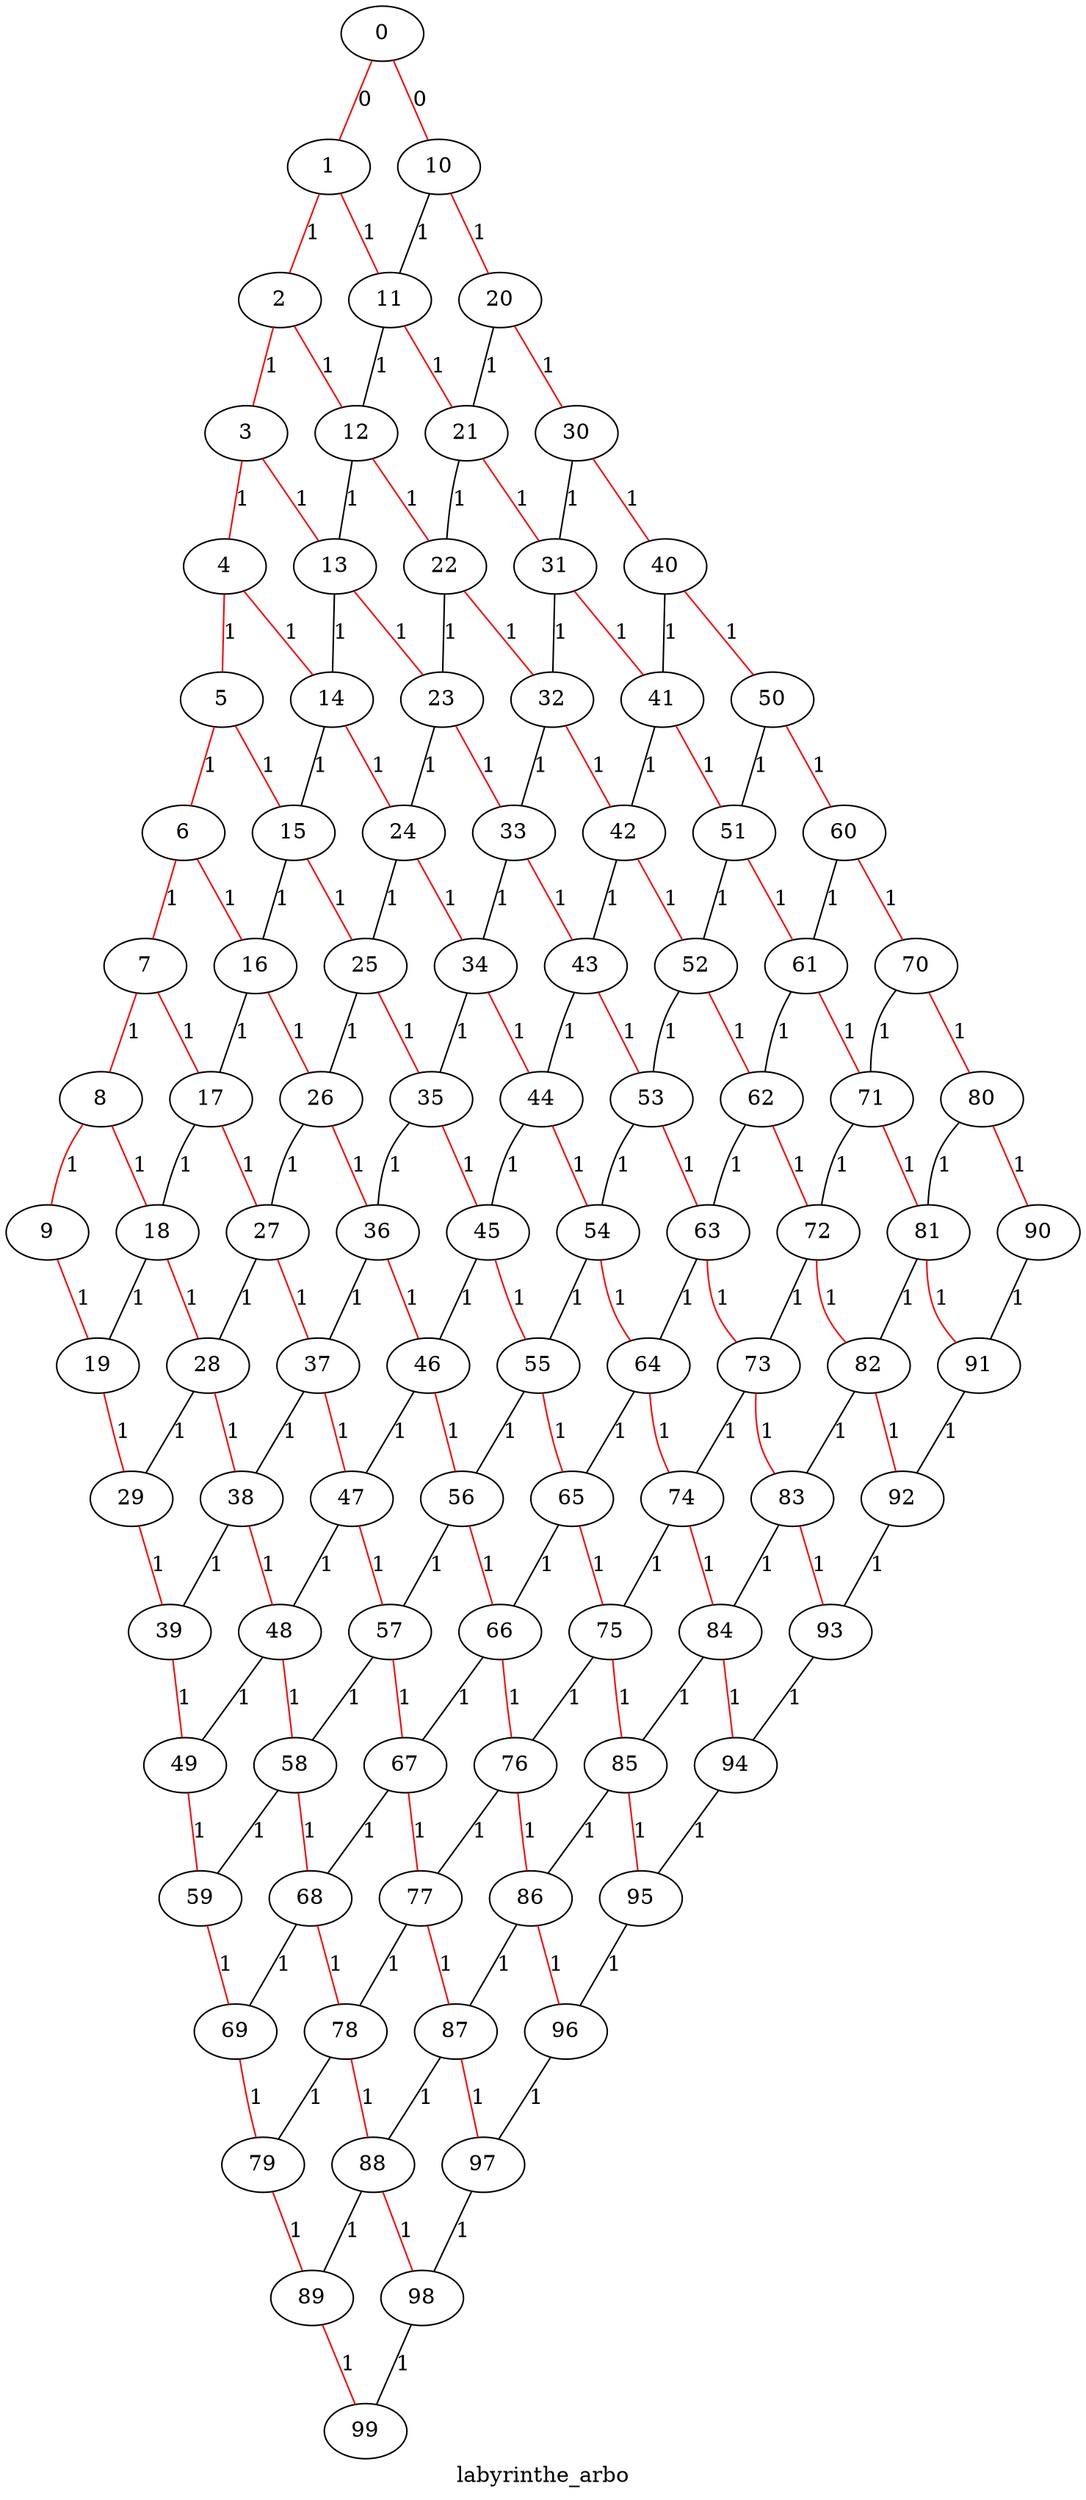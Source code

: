 graph labyrinthe_arbo {
	graph [bb="0,0,702,1625",
		label=labyrinthe_arbo,
		lheight=0.21,
		lp="351,11.5",
		lwidth=1.19
	];
	node [label="\N"];
	0	 [height=0.5,
		pos="253,1607",
		width=0.75];
	1	 [height=0.5,
		pos="217,1520",
		width=0.75];
	0 -- 1	 [color=red,
		label=0,
		lp="240.5,1563.5",
		pos="245.71,1589.4 239.47,1574.3 230.52,1552.7 224.27,1537.6"];
	10	 [height=0.5,
		pos="289,1520",
		width=0.75];
	0 -- 10	 [color=red,
		label=0,
		lp="276.5,1563.5",
		pos="260.29,1589.4 266.53,1574.3 275.48,1552.7 281.73,1537.6"];
	2	 [height=0.5,
		pos="195,1433",
		width=0.75];
	1 -- 2	 [color=red,
		label=1,
		lp="210.5,1476.5",
		pos="212.44,1502 208.67,1487 203.33,1465.9 199.55,1451"];
	11	 [height=0.5,
		pos="267,1433",
		width=0.75];
	1 -- 11	 [color=red,
		label=1,
		lp="247.5,1476.5",
		pos="226.88,1502.8 235.7,1487.5 248.55,1465.1 257.31,1449.9"];
	3	 [height=0.5,
		pos="171,1346",
		width=0.75];
	2 -- 3	 [color=red,
		label=1,
		lp="187.5,1389.5",
		pos="190.03,1415 185.88,1399.9 180.01,1378.6 175.88,1363.7"];
	12	 [height=0.5,
		pos="243,1346",
		width=0.75];
	2 -- 12	 [color=red,
		label=1,
		lp="224.5,1389.5",
		pos="204.48,1415.8 212.9,1400.6 225.13,1378.4 233.54,1363.2"];
	4	 [height=0.5,
		pos="148,1259",
		width=0.75];
	3 -- 4	 [color=red,
		label=1,
		lp="161.5,1302.5",
		pos="164.11,1328.6 161.96,1322.7 159.7,1316.1 158,1310 155.01,1299.2 152.58,1286.9 150.85,1277.1"];
	13	 [height=0.5,
		pos="220,1259",
		width=0.75];
	3 -- 13	 [color=red,
		label=1,
		lp="201.5,1302.5",
		pos="180.68,1328.8 189.33,1313.5 201.92,1291.1 210.51,1275.9"];
	5	 [height=0.5,
		pos="117,1172",
		width=0.75];
	4 -- 5	 [color=red,
		label=1,
		lp="137.5,1215.5",
		pos="141.73,1241.4 136.35,1226.3 128.64,1204.7 123.26,1189.6"];
	14	 [height=0.5,
		pos="189,1172",
		width=0.75];
	4 -- 14	 [color=red,
		label=1,
		lp="173.5,1215.5",
		pos="156.1,1241.8 163.24,1226.7 173.6,1204.7 180.78,1189.5"];
	6	 [height=0.5,
		pos="97,1085",
		width=0.75];
	5 -- 6	 [color=red,
		label=1,
		lp="111.5,1128.5",
		pos="112.86,1154 109.42,1139 104.57,1117.9 101.14,1103"];
	15	 [height=0.5,
		pos="169,1085",
		width=0.75];
	5 -- 15	 [color=red,
		label=1,
		lp="149.5,1128.5",
		pos="127.03,1155.2 136.23,1139.8 149.81,1117.1 159,1101.7"];
	7	 [height=0.5,
		pos="67,998",
		width=0.75];
	6 -- 7	 [color=red,
		label=1,
		lp="86.5,1041.5",
		pos="90.929,1067.4 85.724,1052.3 78.264,1030.7 73.062,1015.6"];
	16	 [height=0.5,
		pos="139,998",
		width=0.75];
	6 -- 16	 [color=red,
		label=1,
		lp="123.5,1041.5",
		pos="105.3,1067.8 112.66,1052.6 123.36,1030.4 130.72,1015.2"];
	8	 [height=0.5,
		pos="58,911",
		width=0.75];
	7 -- 8	 [color=red,
		label=1,
		lp="67.5,954.5",
		pos="65.135,979.97 63.591,965.04 61.406,943.93 59.862,929"];
	17	 [height=0.5,
		pos="130,911",
		width=0.75];
	7 -- 17	 [color=red,
		label=1,
		lp="105.5,954.5",
		pos="78.85,981.64 90.113,966.08 106.96,942.82 118.2,927.29"];
	9	 [height=0.5,
		pos="27,824",
		width=0.75];
	8 -- 9	 [color=red,
		label=1,
		lp="48.5,867.5",
		pos="51.727,893.39 46.348,878.3 38.64,856.67 33.264,841.58"];
	18	 [height=0.5,
		pos="99,824",
		width=0.75];
	8 -- 18	 [color=red,
		label=1,
		lp="83.5,867.5",
		pos="66.1,893.81 73.241,878.66 83.598,856.68 90.776,841.45"];
	19	 [height=0.5,
		pos="59,737",
		width=0.75];
	9 -- 19	 [color=red,
		label=1,
		lp="48.5,780.5",
		pos="33.476,806.39 39.028,791.3 46.985,769.67 52.534,754.58"];
	10 -- 11	 [label=1,
		lp="282.5,1476.5",
		pos="284.44,1502 280.67,1487 275.33,1465.9 271.55,1451"];
	20	 [height=0.5,
		pos="339,1433",
		width=0.75];
	10 -- 20	 [color=red,
		label=1,
		lp="319.5,1476.5",
		pos="298.88,1502.8 307.7,1487.5 320.55,1465.1 329.31,1449.9"];
	11 -- 12	 [label=1,
		lp="259.5,1389.5",
		pos="262.03,1415 257.88,1399.9 252.01,1378.6 247.88,1363.7"];
	21	 [height=0.5,
		pos="315,1346",
		width=0.75];
	11 -- 21	 [color=red,
		label=1,
		lp="296.5,1389.5",
		pos="276.48,1415.8 284.9,1400.6 297.13,1378.4 305.54,1363.2"];
	12 -- 13	 [label=1,
		lp="235.5,1302.5",
		pos="238.23,1328 234.29,1313 228.71,1291.9 224.76,1277"];
	22	 [height=0.5,
		pos="292,1259",
		width=0.75];
	12 -- 22	 [color=red,
		label=1,
		lp="273.5,1302.5",
		pos="252.68,1328.8 261.33,1313.5 273.92,1291.1 282.51,1275.9"];
	13 -- 14	 [label=1,
		lp="209.5,1215.5",
		pos="213.73,1241.4 208.35,1226.3 200.64,1204.7 195.26,1189.6"];
	23	 [height=0.5,
		pos="261,1172",
		width=0.75];
	13 -- 23	 [color=red,
		label=1,
		lp="245.5,1215.5",
		pos="228.1,1241.8 235.24,1226.7 245.6,1204.7 252.78,1189.5"];
	14 -- 15	 [label=1,
		lp="183.5,1128.5",
		pos="184.86,1154 181.42,1139 176.57,1117.9 173.14,1103"];
	24	 [height=0.5,
		pos="241,1085",
		width=0.75];
	14 -- 24	 [color=red,
		label=1,
		lp="221.5,1128.5",
		pos="199.03,1155.2 208.23,1139.8 221.81,1117.1 231,1101.7"];
	15 -- 16	 [label=1,
		lp="158.5,1041.5",
		pos="162.93,1067.4 157.72,1052.3 150.26,1030.7 145.06,1015.6"];
	25	 [height=0.5,
		pos="211,998",
		width=0.75];
	15 -- 25	 [color=red,
		label=1,
		lp="195.5,1041.5",
		pos="177.3,1067.8 184.66,1052.6 195.36,1030.4 202.72,1015.2"];
	16 -- 17	 [label=1,
		lp="138.5,954.5",
		pos="137.14,979.97 135.59,965.04 133.41,943.93 131.86,929"];
	26	 [height=0.5,
		pos="202,911",
		width=0.75];
	16 -- 26	 [color=red,
		label=1,
		lp="177.5,954.5",
		pos="150.85,981.64 162.11,966.08 178.96,942.82 190.2,927.29"];
	17 -- 18	 [label=1,
		lp="119.5,867.5",
		pos="123.73,893.39 118.35,878.3 110.64,856.67 105.26,841.58"];
	27	 [height=0.5,
		pos="171,824",
		width=0.75];
	17 -- 27	 [color=red,
		label=1,
		lp="155.5,867.5",
		pos="138.1,893.81 145.24,878.66 155.6,856.68 162.78,841.45"];
	18 -- 19	 [label=1,
		lp="84.5,780.5",
		pos="90.905,806.39 83.92,791.2 73.888,769.38 66.946,754.28"];
	28	 [height=0.5,
		pos="131,737",
		width=0.75];
	18 -- 28	 [color=red,
		label=1,
		lp="120.5,780.5",
		pos="105.19,806.01 108.6,796.22 112.95,783.92 117,773 119.24,766.96 121.77,760.39 124.05,754.54"];
	29	 [height=0.5,
		pos="88,650",
		width=0.75];
	19 -- 29	 [color=red,
		label=1,
		lp="78.5,693.5",
		pos="64.869,719.39 69.9,704.3 77.111,682.67 82.14,667.58"];
	20 -- 21	 [label=1,
		lp="331.5,1389.5",
		pos="334.03,1415 329.88,1399.9 324.01,1378.6 319.88,1363.7"];
	30	 [height=0.5,
		pos="387,1346",
		width=0.75];
	20 -- 30	 [color=red,
		label=1,
		lp="368.5,1389.5",
		pos="348.48,1415.8 356.9,1400.6 369.13,1378.4 377.54,1363.2"];
	21 -- 22	 [label=1,
		lp="305.5,1302.5",
		pos="308.11,1328.6 305.96,1322.7 303.7,1316.1 302,1310 299.01,1299.2 296.58,1286.9 294.85,1277.1"];
	31	 [height=0.5,
		pos="364,1259",
		width=0.75];
	21 -- 31	 [color=red,
		label=1,
		lp="345.5,1302.5",
		pos="324.68,1328.8 333.33,1313.5 345.92,1291.1 354.51,1275.9"];
	22 -- 23	 [label=1,
		lp="281.5,1215.5",
		pos="285.73,1241.4 280.35,1226.3 272.64,1204.7 267.26,1189.6"];
	32	 [height=0.5,
		pos="333,1172",
		width=0.75];
	22 -- 32	 [color=red,
		label=1,
		lp="317.5,1215.5",
		pos="300.1,1241.8 307.24,1226.7 317.6,1204.7 324.78,1189.5"];
	23 -- 24	 [label=1,
		lp="255.5,1128.5",
		pos="256.86,1154 253.42,1139 248.57,1117.9 245.14,1103"];
	33	 [height=0.5,
		pos="313,1085",
		width=0.75];
	23 -- 33	 [color=red,
		label=1,
		lp="293.5,1128.5",
		pos="271.03,1155.2 280.23,1139.8 293.81,1117.1 303,1101.7"];
	24 -- 25	 [label=1,
		lp="230.5,1041.5",
		pos="234.93,1067.4 229.72,1052.3 222.26,1030.7 217.06,1015.6"];
	34	 [height=0.5,
		pos="283,998",
		width=0.75];
	24 -- 34	 [color=red,
		label=1,
		lp="267.5,1041.5",
		pos="249.3,1067.8 256.66,1052.6 267.36,1030.4 274.72,1015.2"];
	25 -- 26	 [label=1,
		lp="210.5,954.5",
		pos="209.14,979.97 207.59,965.04 205.41,943.93 203.86,929"];
	35	 [height=0.5,
		pos="274,911",
		width=0.75];
	25 -- 35	 [color=red,
		label=1,
		lp="249.5,954.5",
		pos="222.85,981.64 234.11,966.08 250.96,942.82 262.2,927.29"];
	26 -- 27	 [label=1,
		lp="191.5,867.5",
		pos="195.73,893.39 190.35,878.3 182.64,856.67 177.26,841.58"];
	36	 [height=0.5,
		pos="243,824",
		width=0.75];
	26 -- 36	 [color=red,
		label=1,
		lp="227.5,867.5",
		pos="210.1,893.81 217.24,878.66 227.6,856.68 234.78,841.45"];
	27 -- 28	 [label=1,
		lp="156.5,780.5",
		pos="162.91,806.39 155.92,791.2 145.89,769.38 138.95,754.28"];
	37	 [height=0.5,
		pos="203,737",
		width=0.75];
	27 -- 37	 [color=red,
		label=1,
		lp="191.5,780.5",
		pos="177.48,806.39 183.03,791.3 190.98,769.67 196.53,754.58"];
	28 -- 29	 [label=1,
		lp="115.5,693.5",
		pos="122.5,719.81 114.97,704.56 104.01,682.39 96.478,667.15"];
	38	 [height=0.5,
		pos="160,650",
		width=0.75];
	28 -- 38	 [color=red,
		label=1,
		lp="150.5,693.5",
		pos="136.87,719.39 141.9,704.3 149.11,682.67 154.14,667.58"];
	39	 [height=0.5,
		pos="119,563",
		width=0.75];
	29 -- 39	 [color=red,
		label=1,
		lp="108.5,606.5",
		pos="94.273,632.39 99.652,617.3 107.36,595.67 112.74,580.58"];
	30 -- 31	 [label=1,
		lp="374.5,1302.5",
		pos="378.17,1328.8 375.5,1323 372.8,1316.3 371,1310 367.97,1299.3 366.23,1287 365.24,1277.2"];
	40	 [height=0.5,
		pos="436,1259",
		width=0.75];
	30 -- 40	 [color=red,
		label=1,
		lp="417.5,1302.5",
		pos="396.68,1328.8 405.33,1313.5 417.92,1291.1 426.51,1275.9"];
	31 -- 32	 [label=1,
		lp="353.5,1215.5",
		pos="357.73,1241.4 352.35,1226.3 344.64,1204.7 339.26,1189.6"];
	41	 [height=0.5,
		pos="405,1172",
		width=0.75];
	31 -- 41	 [color=red,
		label=1,
		lp="389.5,1215.5",
		pos="372.1,1241.8 379.24,1226.7 389.6,1204.7 396.78,1189.5"];
	32 -- 33	 [label=1,
		lp="327.5,1128.5",
		pos="328.86,1154 325.42,1139 320.57,1117.9 317.14,1103"];
	42	 [height=0.5,
		pos="385,1085",
		width=0.75];
	32 -- 42	 [color=red,
		label=1,
		lp="365.5,1128.5",
		pos="343.03,1155.2 352.23,1139.8 365.81,1117.1 375,1101.7"];
	33 -- 34	 [label=1,
		lp="302.5,1041.5",
		pos="306.93,1067.4 301.72,1052.3 294.26,1030.7 289.06,1015.6"];
	43	 [height=0.5,
		pos="355,998",
		width=0.75];
	33 -- 43	 [color=red,
		label=1,
		lp="339.5,1041.5",
		pos="321.3,1067.8 328.66,1052.6 339.36,1030.4 346.72,1015.2"];
	34 -- 35	 [label=1,
		lp="282.5,954.5",
		pos="281.14,979.97 279.59,965.04 277.41,943.93 275.86,929"];
	44	 [height=0.5,
		pos="346,911",
		width=0.75];
	34 -- 44	 [color=red,
		label=1,
		lp="321.5,954.5",
		pos="294.85,981.64 306.11,966.08 322.96,942.82 334.2,927.29"];
	35 -- 36	 [label=1,
		lp="263.5,867.5",
		pos="267.73,893.39 262.35,878.3 254.64,856.67 249.26,841.58"];
	45	 [height=0.5,
		pos="315,824",
		width=0.75];
	35 -- 45	 [color=red,
		label=1,
		lp="299.5,867.5",
		pos="282.1,893.81 289.24,878.66 299.6,856.68 306.78,841.45"];
	36 -- 37	 [label=1,
		lp="228.5,780.5",
		pos="234.91,806.39 227.92,791.2 217.89,769.38 210.95,754.28"];
	46	 [height=0.5,
		pos="275,737",
		width=0.75];
	36 -- 46	 [color=red,
		label=1,
		lp="263.5,780.5",
		pos="249.48,806.39 255.03,791.3 262.98,769.67 268.53,754.58"];
	37 -- 38	 [label=1,
		lp="187.5,693.5",
		pos="194.5,719.81 186.97,704.56 176.01,682.39 168.48,667.15"];
	47	 [height=0.5,
		pos="232,650",
		width=0.75];
	37 -- 47	 [color=red,
		label=1,
		lp="222.5,693.5",
		pos="208.87,719.39 213.9,704.3 221.11,682.67 226.14,667.58"];
	38 -- 39	 [label=1,
		lp="144.5,606.5",
		pos="151.9,632.81 144.76,617.66 134.4,595.68 127.22,580.45"];
	48	 [height=0.5,
		pos="191,563",
		width=0.75];
	38 -- 48	 [color=red,
		label=1,
		lp="180.5,606.5",
		pos="166.27,632.39 171.65,617.3 179.36,595.67 184.74,580.58"];
	49	 [height=0.5,
		pos="135,476",
		width=0.75];
	39 -- 49	 [color=red,
		label=1,
		lp="130.5,519.5",
		pos="122.32,544.97 125.06,530.04 128.94,508.93 131.69,494"];
	40 -- 41	 [label=1,
		lp="416.5,1215.5",
		pos="423.71,1242.9 419.71,1236.9 415.63,1229.9 413,1223 409.06,1212.6 407.06,1200.3 406.05,1190.4"];
	50	 [height=0.5,
		pos="477,1172",
		width=0.75];
	40 -- 50	 [color=red,
		label=1,
		lp="461.5,1215.5",
		pos="444.1,1241.8 451.24,1226.7 461.6,1204.7 468.78,1189.5"];
	41 -- 42	 [label=1,
		lp="398.5,1128.5",
		pos="399.74,1154.1 398.12,1148.4 396.4,1141.9 395,1136 392.42,1125.1 390,1112.8 388.18,1103"];
	51	 [height=0.5,
		pos="457,1085",
		width=0.75];
	41 -- 51	 [color=red,
		label=1,
		lp="437.5,1128.5",
		pos="415.03,1155.2 424.23,1139.8 437.81,1117.1 447,1101.7"];
	42 -- 43	 [label=1,
		lp="374.5,1041.5",
		pos="378.93,1067.4 373.72,1052.3 366.26,1030.7 361.06,1015.6"];
	52	 [height=0.5,
		pos="427,998",
		width=0.75];
	42 -- 52	 [color=red,
		label=1,
		lp="411.5,1041.5",
		pos="393.3,1067.8 400.66,1052.6 411.36,1030.4 418.72,1015.2"];
	43 -- 44	 [label=1,
		lp="354.5,954.5",
		pos="353.14,979.97 351.59,965.04 349.41,943.93 347.86,929"];
	53	 [height=0.5,
		pos="418,911",
		width=0.75];
	43 -- 53	 [color=red,
		label=1,
		lp="393.5,954.5",
		pos="366.85,981.64 378.11,966.08 394.96,942.82 406.2,927.29"];
	44 -- 45	 [label=1,
		lp="335.5,867.5",
		pos="339.73,893.39 334.35,878.3 326.64,856.67 321.26,841.58"];
	54	 [height=0.5,
		pos="387,824",
		width=0.75];
	44 -- 54	 [color=red,
		label=1,
		lp="371.5,867.5",
		pos="354.1,893.81 361.24,878.66 371.6,856.68 378.78,841.45"];
	45 -- 46	 [label=1,
		lp="300.5,780.5",
		pos="306.91,806.39 299.92,791.2 289.89,769.38 282.95,754.28"];
	55	 [height=0.5,
		pos="347,737",
		width=0.75];
	45 -- 55	 [color=red,
		label=1,
		lp="335.5,780.5",
		pos="321.48,806.39 327.03,791.3 334.98,769.67 340.53,754.58"];
	46 -- 47	 [label=1,
		lp="259.5,693.5",
		pos="266.5,719.81 258.97,704.56 248.01,682.39 240.48,667.15"];
	56	 [height=0.5,
		pos="304,650",
		width=0.75];
	46 -- 56	 [color=red,
		label=1,
		lp="294.5,693.5",
		pos="280.87,719.39 285.9,704.3 293.11,682.67 298.14,667.58"];
	47 -- 48	 [label=1,
		lp="216.5,606.5",
		pos="223.9,632.81 216.76,617.66 206.4,595.68 199.22,580.45"];
	57	 [height=0.5,
		pos="263,563",
		width=0.75];
	47 -- 57	 [color=red,
		label=1,
		lp="252.5,606.5",
		pos="238.27,632.39 243.65,617.3 251.36,595.67 256.74,580.58"];
	48 -- 49	 [label=1,
		lp="169.5,519.5",
		pos="180.2,546.23 170.29,530.82 155.67,508.11 145.76,492.72"];
	58	 [height=0.5,
		pos="207,476",
		width=0.75];
	48 -- 58	 [color=red,
		label=1,
		lp="202.5,519.5",
		pos="194.32,544.97 197.06,530.04 200.94,508.93 203.69,494"];
	59	 [height=0.5,
		pos="170,389",
		width=0.75];
	49 -- 59	 [color=red,
		label=1,
		lp="157.5,432.5",
		pos="142.08,458.39 148.16,443.3 156.86,421.67 162.93,406.58"];
	50 -- 51	 [label=1,
		lp="471.5,1128.5",
		pos="472.86,1154 469.42,1139 464.57,1117.9 461.14,1103"];
	60	 [height=0.5,
		pos="529,1085",
		width=0.75];
	50 -- 60	 [color=red,
		label=1,
		lp="509.5,1128.5",
		pos="487.03,1155.2 496.23,1139.8 509.81,1117.1 519,1101.7"];
	51 -- 52	 [label=1,
		lp="447.5,1041.5",
		pos="450.57,1067.5 448.44,1061.6 446.09,1055 444,1049 440.2,1038.1 436.1,1025.8 432.87,1016"];
	61	 [height=0.5,
		pos="499,998",
		width=0.75];
	51 -- 61	 [color=red,
		label=1,
		lp="483.5,1041.5",
		pos="465.3,1067.8 472.66,1052.6 483.36,1030.4 490.72,1015.2"];
	52 -- 53	 [label=1,
		lp="426.5,954.5",
		pos="425.14,979.97 423.59,965.04 421.41,943.93 419.86,929"];
	62	 [height=0.5,
		pos="490,911",
		width=0.75];
	52 -- 62	 [color=red,
		label=1,
		lp="465.5,954.5",
		pos="438.85,981.64 450.11,966.08 466.96,942.82 478.2,927.29"];
	53 -- 54	 [label=1,
		lp="407.5,867.5",
		pos="411.73,893.39 406.35,878.3 398.64,856.67 393.26,841.58"];
	63	 [height=0.5,
		pos="459,824",
		width=0.75];
	53 -- 63	 [color=red,
		label=1,
		lp="443.5,867.5",
		pos="426.1,893.81 433.24,878.66 443.6,856.68 450.78,841.45"];
	54 -- 55	 [label=1,
		lp="372.5,780.5",
		pos="378.91,806.39 371.92,791.2 361.89,769.38 354.95,754.28"];
	64	 [height=0.5,
		pos="419,737",
		width=0.75];
	54 -- 64	 [color=red,
		label=1,
		lp="407.5,780.5",
		pos="393.48,806.39 399.03,791.3 406.98,769.67 412.53,754.58"];
	55 -- 56	 [label=1,
		lp="331.5,693.5",
		pos="338.5,719.81 330.97,704.56 320.01,682.39 312.48,667.15"];
	65	 [height=0.5,
		pos="376,650",
		width=0.75];
	55 -- 65	 [color=red,
		label=1,
		lp="366.5,693.5",
		pos="352.87,719.39 357.9,704.3 365.11,682.67 370.14,667.58"];
	56 -- 57	 [label=1,
		lp="288.5,606.5",
		pos="295.9,632.81 288.76,617.66 278.4,595.68 271.22,580.45"];
	66	 [height=0.5,
		pos="335,563",
		width=0.75];
	56 -- 66	 [color=red,
		label=1,
		lp="324.5,606.5",
		pos="310.27,632.39 315.65,617.3 323.36,595.67 328.74,580.58"];
	57 -- 58	 [label=1,
		lp="241.5,519.5",
		pos="252.2,546.23 242.29,530.82 227.67,508.11 217.76,492.72"];
	67	 [height=0.5,
		pos="279,476",
		width=0.75];
	57 -- 67	 [color=red,
		label=1,
		lp="274.5,519.5",
		pos="266.32,544.97 269.06,530.04 272.94,508.93 275.69,494"];
	58 -- 59	 [label=1,
		lp="193.5,432.5",
		pos="199.51,458.39 193.09,443.3 183.89,421.67 177.48,406.58"];
	68	 [height=0.5,
		pos="242,389",
		width=0.75];
	58 -- 68	 [color=red,
		label=1,
		lp="229.5,432.5",
		pos="214.08,458.39 220.16,443.3 228.86,421.67 234.93,406.58"];
	69	 [height=0.5,
		pos="199,302",
		width=0.75];
	59 -- 69	 [color=red,
		label=1,
		lp="188.5,345.5",
		pos="174.91,370.95 177.67,361.14 181.31,348.83 185,338 187.08,331.91 189.56,325.32 191.86,319.47"];
	60 -- 61	 [label=1,
		lp="509.5,1041.5",
		pos="516.64,1068.9 512.63,1063 508.56,1056 506,1049 502.17,1038.6 500.41,1026.3 499.61,1016.4"];
	70	 [height=0.5,
		pos="571,998",
		width=0.75];
	60 -- 70	 [color=red,
		label=1,
		lp="555.5,1041.5",
		pos="537.3,1067.8 544.66,1052.6 555.36,1030.4 562.72,1015.2"];
	61 -- 62	 [label=1,
		lp="498.5,954.5",
		pos="497.14,979.97 495.59,965.04 493.41,943.93 491.86,929"];
	71	 [height=0.5,
		pos="562,911",
		width=0.75];
	61 -- 71	 [color=red,
		label=1,
		lp="537.5,954.5",
		pos="510.85,981.64 522.11,966.08 538.96,942.82 550.2,927.29"];
	62 -- 63	 [label=1,
		lp="479.5,867.5",
		pos="483.73,893.39 478.35,878.3 470.64,856.67 465.26,841.58"];
	72	 [height=0.5,
		pos="531,824",
		width=0.75];
	62 -- 72	 [color=red,
		label=1,
		lp="515.5,867.5",
		pos="498.1,893.81 505.24,878.66 515.6,856.68 522.78,841.45"];
	63 -- 64	 [label=1,
		lp="444.5,780.5",
		pos="450.91,806.39 443.92,791.2 433.89,769.38 426.95,754.28"];
	73	 [height=0.5,
		pos="491,737",
		width=0.75];
	63 -- 73	 [color=red,
		label=1,
		lp="479.5,780.5",
		pos="465.48,806.39 471.03,791.3 478.98,769.67 484.53,754.58"];
	64 -- 65	 [label=1,
		lp="403.5,693.5",
		pos="410.5,719.81 402.97,704.56 392.01,682.39 384.48,667.15"];
	74	 [height=0.5,
		pos="448,650",
		width=0.75];
	64 -- 74	 [color=red,
		label=1,
		lp="438.5,693.5",
		pos="424.87,719.39 429.9,704.3 437.11,682.67 442.14,667.58"];
	65 -- 66	 [label=1,
		lp="360.5,606.5",
		pos="367.9,632.81 360.76,617.66 350.4,595.68 343.22,580.45"];
	75	 [height=0.5,
		pos="407,563",
		width=0.75];
	65 -- 75	 [color=red,
		label=1,
		lp="396.5,606.5",
		pos="382.27,632.39 387.65,617.3 395.36,595.67 400.74,580.58"];
	66 -- 67	 [label=1,
		lp="313.5,519.5",
		pos="324.2,546.23 314.29,530.82 299.67,508.11 289.76,492.72"];
	76	 [height=0.5,
		pos="351,476",
		width=0.75];
	66 -- 76	 [color=red,
		label=1,
		lp="346.5,519.5",
		pos="338.32,544.97 341.06,530.04 344.94,508.93 347.69,494"];
	67 -- 68	 [label=1,
		lp="265.5,432.5",
		pos="271.51,458.39 265.09,443.3 255.89,421.67 249.48,406.58"];
	77	 [height=0.5,
		pos="314,389",
		width=0.75];
	67 -- 77	 [color=red,
		label=1,
		lp="301.5,432.5",
		pos="286.08,458.39 292.16,443.3 300.86,421.67 306.93,406.58"];
	68 -- 69	 [label=1,
		lp="226.5,345.5",
		pos="233.5,371.81 225.97,356.56 215.01,334.39 207.48,319.15"];
	78	 [height=0.5,
		pos="271,302",
		width=0.75];
	68 -- 78	 [color=red,
		label=1,
		lp="256.5,345.5",
		pos="244.79,370.76 246.58,360.89 249.28,348.6 253,338 255.22,331.67 258.31,325.03 261.3,319.19"];
	79	 [height=0.5,
		pos="217,215",
		width=0.75];
	69 -- 79	 [color=red,
		label=1,
		lp="212.5,258.5",
		pos="202.73,283.97 205.82,269.04 210.19,247.93 213.28,233"];
	70 -- 71	 [label=1,
		lp="570.5,954.5",
		pos="569.14,979.97 567.59,965.04 565.41,943.93 563.86,929"];
	80	 [height=0.5,
		pos="634,911",
		width=0.75];
	70 -- 80	 [color=red,
		label=1,
		lp="609.5,954.5",
		pos="582.85,981.64 594.11,966.08 610.96,942.82 622.2,927.29"];
	71 -- 72	 [label=1,
		lp="547.5,867.5",
		pos="552.44,893.76 549.46,887.92 546.34,881.29 544,875 540.04,864.38 536.87,852.09 534.65,842.23"];
	81	 [height=0.5,
		pos="603,824",
		width=0.75];
	71 -- 81	 [color=red,
		label=1,
		lp="587.5,867.5",
		pos="570.1,893.81 577.24,878.66 587.6,856.68 594.78,841.45"];
	72 -- 73	 [label=1,
		lp="516.5,780.5",
		pos="522.91,806.39 515.92,791.2 505.89,769.38 498.95,754.28"];
	82	 [height=0.5,
		pos="563,737",
		width=0.75];
	72 -- 82	 [color=red,
		label=1,
		lp="552.5,780.5",
		pos="537.19,806.01 540.6,796.22 544.95,783.92 549,773 551.24,766.96 553.77,760.39 556.05,754.54"];
	73 -- 74	 [label=1,
		lp="475.5,693.5",
		pos="482.5,719.81 474.97,704.56 464.01,682.39 456.48,667.15"];
	83	 [height=0.5,
		pos="520,650",
		width=0.75];
	73 -- 83	 [color=red,
		label=1,
		lp="510.5,693.5",
		pos="496.87,719.39 501.9,704.3 509.11,682.67 514.14,667.58"];
	74 -- 75	 [label=1,
		lp="432.5,606.5",
		pos="439.9,632.81 432.76,617.66 422.4,595.68 415.22,580.45"];
	84	 [height=0.5,
		pos="479,563",
		width=0.75];
	74 -- 84	 [color=red,
		label=1,
		lp="462.5,606.5",
		pos="450.6,631.69 452.34,621.81 455.05,609.51 459,599 461.47,592.44 464.98,585.63 468.37,579.72"];
	75 -- 76	 [label=1,
		lp="385.5,519.5",
		pos="396.2,546.23 386.29,530.82 371.67,508.11 361.76,492.72"];
	85	 [height=0.5,
		pos="423,476",
		width=0.75];
	75 -- 85	 [color=red,
		label=1,
		lp="418.5,519.5",
		pos="410.32,544.97 413.06,530.04 416.94,508.93 419.69,494"];
	76 -- 77	 [label=1,
		lp="337.5,432.5",
		pos="343.51,458.39 337.09,443.3 327.89,421.67 321.48,406.58"];
	86	 [height=0.5,
		pos="386,389",
		width=0.75];
	76 -- 86	 [color=red,
		label=1,
		lp="373.5,432.5",
		pos="358.08,458.39 364.16,443.3 372.86,421.67 378.93,406.58"];
	77 -- 78	 [label=1,
		lp="298.5,345.5",
		pos="305.5,371.81 297.97,356.56 287.01,334.39 279.48,319.15"];
	87	 [height=0.5,
		pos="343,302",
		width=0.75];
	77 -- 87	 [color=red,
		label=1,
		lp="331.5,345.5",
		pos="318.37,370.89 320.9,361.07 324.3,348.77 328,338 330.11,331.85 332.75,325.25 335.22,319.41"];
	78 -- 79	 [label=1,
		lp="250.5,258.5",
		pos="260.59,285.23 251.03,269.82 236.93,247.11 227.38,231.72"];
	88	 [height=0.5,
		pos="289,215",
		width=0.75];
	78 -- 88	 [color=red,
		label=1,
		lp="284.5,258.5",
		pos="274.73,283.97 277.82,269.04 282.19,247.93 285.28,233"];
	89	 [height=0.5,
		pos="245,128",
		width=0.75];
	79 -- 89	 [color=red,
		label=1,
		lp="235.5,171.5",
		pos="222.67,197.39 227.49,182.4 234.4,160.95 239.25,145.88"];
	80 -- 81	 [label=1,
		lp="612.5,867.5",
		pos="620.47,895.12 616.1,889.17 611.7,882.12 609,875 605.08,864.66 603.55,852.37 603.02,842.45"];
	90	 [height=0.5,
		pos="675,824",
		width=0.75];
	80 -- 90	 [color=red,
		label=1,
		lp="659.5,867.5",
		pos="642.1,893.81 649.24,878.66 659.6,856.68 666.78,841.45"];
	81 -- 82	 [label=1,
		lp="588.5,780.5",
		pos="594.91,806.39 587.92,791.2 577.89,769.38 570.95,754.28"];
	91	 [height=0.5,
		pos="635,737",
		width=0.75];
	81 -- 91	 [color=red,
		label=1,
		lp="616.5,780.5",
		pos="605,805.62 606.47,795.72 608.94,783.43 613,773 615.6,766.31 619.44,759.47 623.18,753.57"];
	82 -- 83	 [label=1,
		lp="547.5,693.5",
		pos="554.5,719.81 546.97,704.56 536.01,682.39 528.48,667.15"];
	92	 [height=0.5,
		pos="592,650",
		width=0.75];
	82 -- 92	 [color=red,
		label=1,
		lp="573.5,693.5",
		pos="563.7,718.63 564.52,708.73 566.28,696.44 570,686 572.41,679.24 576.2,672.38 579.96,666.49"];
	83 -- 84	 [label=1,
		lp="504.5,606.5",
		pos="511.9,632.81 504.76,617.66 494.4,595.68 487.22,580.45"];
	93	 [height=0.5,
		pos="551,563",
		width=0.75];
	83 -- 93	 [color=red,
		label=1,
		lp="530.5,606.5",
		pos="520.53,631.57 521.31,621.65 523.07,609.36 527,599 529.66,591.98 533.91,584.95 538.09,578.99"];
	84 -- 85	 [label=1,
		lp="457.5,519.5",
		pos="468.2,546.23 458.29,530.82 443.67,508.11 433.76,492.72"];
	94	 [height=0.5,
		pos="495,476",
		width=0.75];
	84 -- 94	 [color=red,
		label=1,
		lp="490.5,519.5",
		pos="482.32,544.97 485.06,530.04 488.94,508.93 491.69,494"];
	85 -- 86	 [label=1,
		lp="409.5,432.5",
		pos="415.51,458.39 409.09,443.3 399.89,421.67 393.48,406.58"];
	95	 [height=0.5,
		pos="458,389",
		width=0.75];
	85 -- 95	 [color=red,
		label=1,
		lp="442.5,432.5",
		pos="427.71,458.25 430.56,448.32 434.5,435.79 439,425 441.66,418.61 445.07,411.83 448.27,405.91"];
	86 -- 87	 [label=1,
		lp="370.5,345.5",
		pos="377.5,371.81 369.97,356.56 359.01,334.39 351.48,319.15"];
	96	 [height=0.5,
		pos="415,302",
		width=0.75];
	86 -- 96	 [color=red,
		label=1,
		lp="396.5,345.5",
		pos="386.7,370.63 387.52,360.73 389.28,348.44 393,338 395.41,331.24 399.2,324.38 402.96,318.49"];
	87 -- 88	 [label=1,
		lp="322.5,258.5",
		pos="332.59,285.23 323.03,269.82 308.93,247.11 299.38,231.72"];
	97	 [height=0.5,
		pos="361,215",
		width=0.75];
	87 -- 97	 [color=red,
		label=1,
		lp="356.5,258.5",
		pos="346.73,283.97 349.82,269.04 354.19,247.93 357.28,233"];
	88 -- 89	 [label=1,
		lp="272.5,171.5",
		pos="280.31,197.81 272.59,182.56 261.38,160.39 253.67,145.15"];
	98	 [height=0.5,
		pos="317,128",
		width=0.75];
	88 -- 98	 [color=red,
		label=1,
		lp="307.5,171.5",
		pos="294.67,197.39 299.49,182.4 306.4,160.95 311.25,145.88"];
	99	 [height=0.5,
		pos="281,41",
		width=0.75];
	89 -- 99	 [color=red,
		label=1,
		lp="268.5,84.5",
		pos="252.29,110.39 258.53,95.3 267.48,73.666 273.73,58.58"];
	90 -- 91	 [label=1,
		lp="660.5,780.5",
		pos="666.91,806.39 659.92,791.2 649.89,769.38 642.95,754.28"];
	91 -- 92	 [label=1,
		lp="619.5,693.5",
		pos="626.5,719.81 618.97,704.56 608.01,682.39 600.48,667.15"];
	92 -- 93	 [label=1,
		lp="576.5,606.5",
		pos="583.9,632.81 576.76,617.66 566.4,595.68 559.22,580.45"];
	93 -- 94	 [label=1,
		lp="529.5,519.5",
		pos="540.2,546.23 530.29,530.82 515.67,508.11 505.76,492.72"];
	94 -- 95	 [label=1,
		lp="481.5,432.5",
		pos="487.51,458.39 481.09,443.3 471.89,421.67 465.48,406.58"];
	95 -- 96	 [label=1,
		lp="442.5,345.5",
		pos="449.5,371.81 441.97,356.56 431.01,334.39 423.48,319.15"];
	96 -- 97	 [label=1,
		lp="394.5,258.5",
		pos="404.59,285.23 395.03,269.82 380.93,247.11 371.38,231.72"];
	97 -- 98	 [label=1,
		lp="344.5,171.5",
		pos="352.31,197.81 344.59,182.56 333.38,160.39 325.67,145.15"];
	98 -- 99	 [label=1,
		lp="304.5,84.5",
		pos="309.71,110.39 303.47,95.3 294.52,73.666 288.27,58.58"];
}
